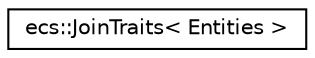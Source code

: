 digraph "Graphical Class Hierarchy"
{
 // LATEX_PDF_SIZE
  edge [fontname="Helvetica",fontsize="10",labelfontname="Helvetica",labelfontsize="10"];
  node [fontname="Helvetica",fontsize="10",shape=record];
  rankdir="LR";
  Node0 [label="ecs::JoinTraits\< Entities \>",height=0.2,width=0.4,color="black", fillcolor="white", style="filled",URL="$structecs_1_1_join_traits_3_01_entities_01_4.html",tooltip="Joinable implementation for the Entities resource."];
}
